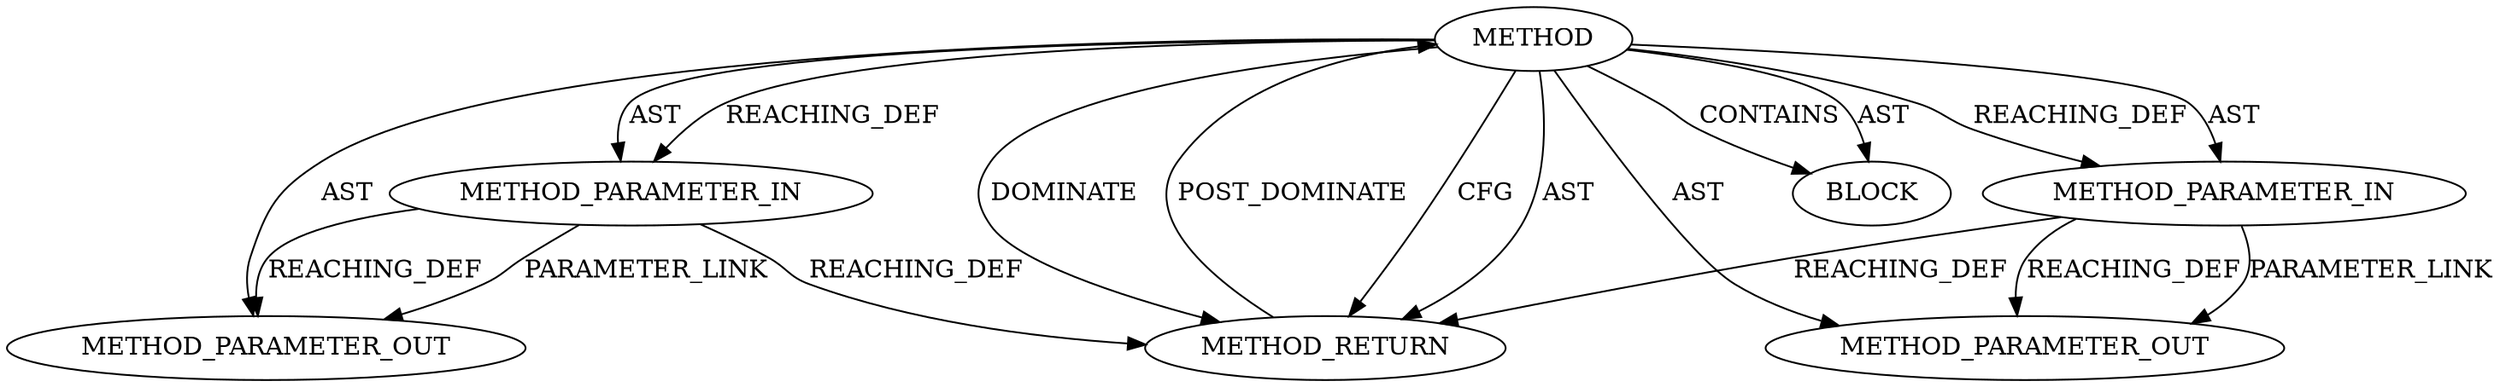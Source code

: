 digraph {
  27107 [label=METHOD_PARAMETER_OUT ORDER=2 CODE="p2" IS_VARIADIC=false TYPE_FULL_NAME="ANY" EVALUATION_STRATEGY="BY_VALUE" INDEX=2 NAME="p2"]
  25258 [label=METHOD AST_PARENT_TYPE="NAMESPACE_BLOCK" AST_PARENT_FULL_NAME="<global>" ORDER=0 CODE="<empty>" FULL_NAME="<operator>.assignmentMinus" IS_EXTERNAL=true FILENAME="<empty>" SIGNATURE="" NAME="<operator>.assignmentMinus"]
  25259 [label=METHOD_PARAMETER_IN ORDER=1 CODE="p1" IS_VARIADIC=false TYPE_FULL_NAME="ANY" EVALUATION_STRATEGY="BY_VALUE" INDEX=1 NAME="p1"]
  27106 [label=METHOD_PARAMETER_OUT ORDER=1 CODE="p1" IS_VARIADIC=false TYPE_FULL_NAME="ANY" EVALUATION_STRATEGY="BY_VALUE" INDEX=1 NAME="p1"]
  25262 [label=METHOD_RETURN ORDER=2 CODE="RET" TYPE_FULL_NAME="ANY" EVALUATION_STRATEGY="BY_VALUE"]
  25260 [label=METHOD_PARAMETER_IN ORDER=2 CODE="p2" IS_VARIADIC=false TYPE_FULL_NAME="ANY" EVALUATION_STRATEGY="BY_VALUE" INDEX=2 NAME="p2"]
  25261 [label=BLOCK ORDER=1 ARGUMENT_INDEX=1 CODE="<empty>" TYPE_FULL_NAME="ANY"]
  25260 -> 27107 [label=REACHING_DEF VARIABLE="p2"]
  25258 -> 25261 [label=CONTAINS ]
  25258 -> 25259 [label=REACHING_DEF VARIABLE=""]
  25258 -> 25262 [label=DOMINATE ]
  25258 -> 25260 [label=REACHING_DEF VARIABLE=""]
  25259 -> 25262 [label=REACHING_DEF VARIABLE="p1"]
  25258 -> 25262 [label=CFG ]
  25258 -> 25262 [label=AST ]
  25258 -> 25259 [label=AST ]
  25258 -> 25261 [label=AST ]
  25259 -> 27106 [label=REACHING_DEF VARIABLE="p1"]
  25258 -> 25260 [label=AST ]
  25258 -> 27107 [label=AST ]
  25260 -> 25262 [label=REACHING_DEF VARIABLE="p2"]
  25258 -> 27106 [label=AST ]
  25262 -> 25258 [label=POST_DOMINATE ]
  25260 -> 27107 [label=PARAMETER_LINK ]
  25259 -> 27106 [label=PARAMETER_LINK ]
}
